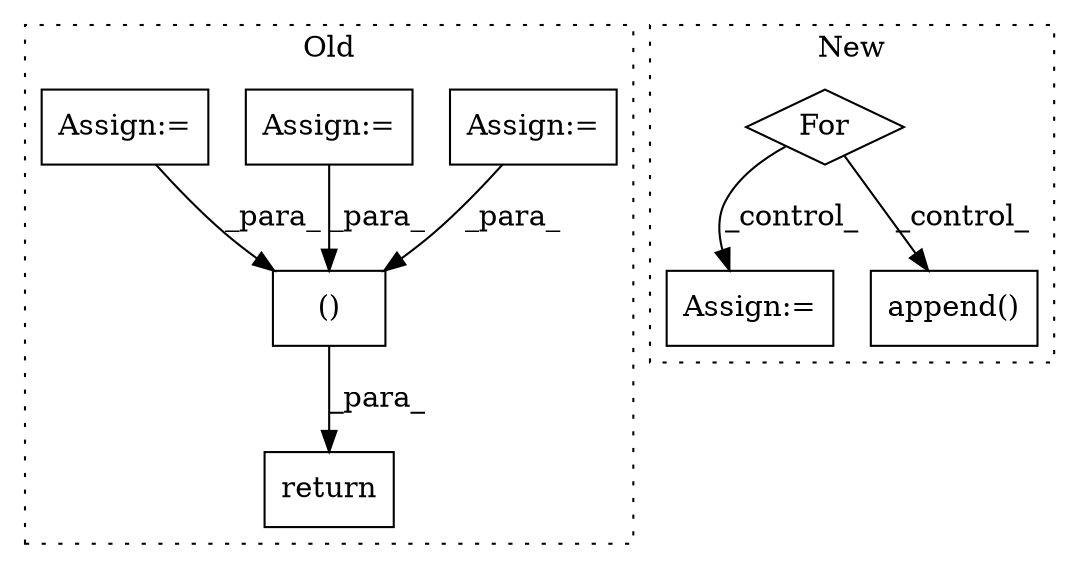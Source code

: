 digraph G {
subgraph cluster0 {
1 [label="()" a="54" s="4367" l="39" shape="box"];
4 [label="return" a="93" s="4327" l="7" shape="box"];
5 [label="Assign:=" a="68" s="4260" l="3" shape="box"];
6 [label="Assign:=" a="68" s="4194" l="3" shape="box"];
7 [label="Assign:=" a="68" s="4230" l="3" shape="box"];
label = "Old";
style="dotted";
}
subgraph cluster1 {
2 [label="For" a="107" s="5121,5149" l="4,14" shape="diamond"];
3 [label="Assign:=" a="68" s="5315" l="3" shape="box"];
8 [label="append()" a="75" s="5545,5562" l="13,1" shape="box"];
label = "New";
style="dotted";
}
1 -> 4 [label="_para_"];
2 -> 3 [label="_control_"];
2 -> 8 [label="_control_"];
5 -> 1 [label="_para_"];
6 -> 1 [label="_para_"];
7 -> 1 [label="_para_"];
}